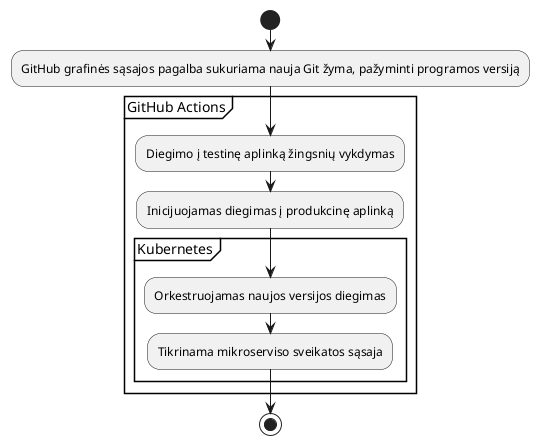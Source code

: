 @startuml
skinparam ConditionEndStyle hline
skinparam defaultTextAlignment center
start

    :GitHub grafinės sąsajos pagalba sukuriama nauja Git žyma, pažyminti programos versiją;

    partition "GitHub Actions" {
        :Diegimo į testinę aplinką žingsnių vykdymas;
        :Inicijuojamas diegimas į produkcinę aplinką;
        partition "Kubernetes" {
            :Orkestruojamas naujos versijos diegimas;
            :Tikrinama mikroserviso sveikatos sąsaja;
        }
    }
stop
@enduml